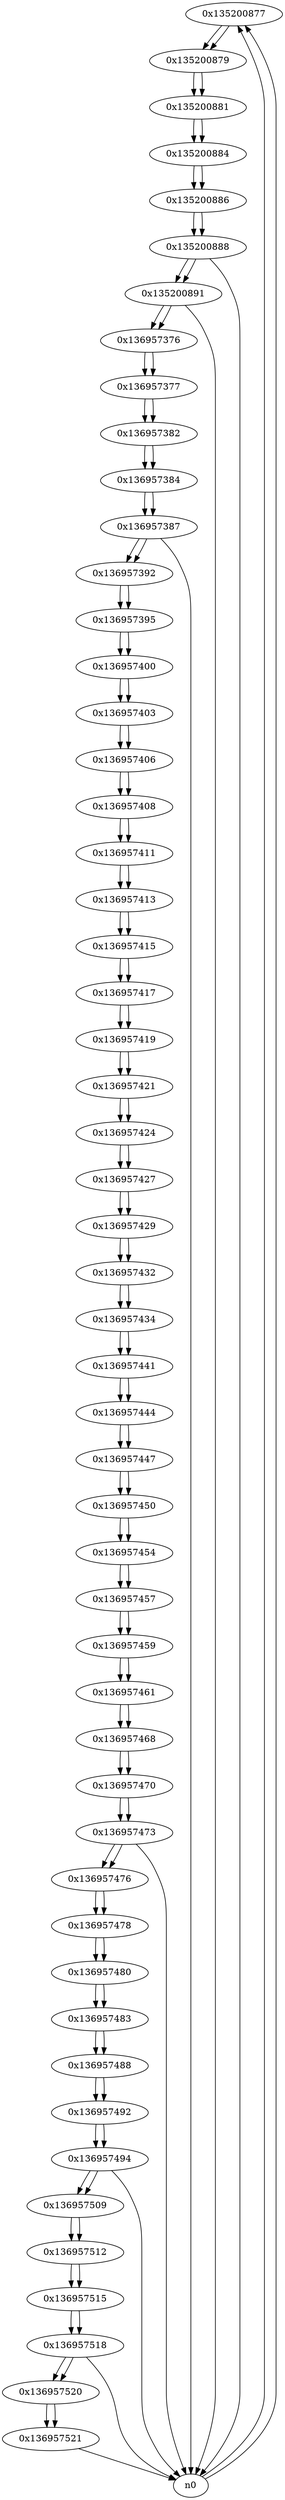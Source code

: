 digraph G{
/* nodes */
  n1 [label="0x135200877"]
  n2 [label="0x135200879"]
  n3 [label="0x135200881"]
  n4 [label="0x135200884"]
  n5 [label="0x135200886"]
  n6 [label="0x135200888"]
  n7 [label="0x135200891"]
  n8 [label="0x136957376"]
  n9 [label="0x136957377"]
  n10 [label="0x136957382"]
  n11 [label="0x136957384"]
  n12 [label="0x136957387"]
  n13 [label="0x136957392"]
  n14 [label="0x136957395"]
  n15 [label="0x136957400"]
  n16 [label="0x136957403"]
  n17 [label="0x136957406"]
  n18 [label="0x136957408"]
  n19 [label="0x136957411"]
  n20 [label="0x136957413"]
  n21 [label="0x136957415"]
  n22 [label="0x136957417"]
  n23 [label="0x136957419"]
  n24 [label="0x136957421"]
  n25 [label="0x136957424"]
  n26 [label="0x136957427"]
  n27 [label="0x136957429"]
  n28 [label="0x136957432"]
  n29 [label="0x136957434"]
  n30 [label="0x136957441"]
  n31 [label="0x136957444"]
  n32 [label="0x136957447"]
  n33 [label="0x136957450"]
  n34 [label="0x136957454"]
  n35 [label="0x136957457"]
  n36 [label="0x136957459"]
  n37 [label="0x136957461"]
  n38 [label="0x136957468"]
  n39 [label="0x136957470"]
  n40 [label="0x136957473"]
  n41 [label="0x136957476"]
  n42 [label="0x136957478"]
  n43 [label="0x136957480"]
  n44 [label="0x136957483"]
  n45 [label="0x136957488"]
  n46 [label="0x136957492"]
  n47 [label="0x136957494"]
  n48 [label="0x136957509"]
  n49 [label="0x136957512"]
  n50 [label="0x136957515"]
  n51 [label="0x136957518"]
  n52 [label="0x136957520"]
  n53 [label="0x136957521"]
/* edges */
n1 -> n2;
n0 -> n1;
n0 -> n1;
n2 -> n3;
n1 -> n2;
n3 -> n4;
n2 -> n3;
n4 -> n5;
n3 -> n4;
n5 -> n6;
n4 -> n5;
n6 -> n7;
n6 -> n0;
n5 -> n6;
n7 -> n0;
n7 -> n8;
n6 -> n7;
n8 -> n9;
n7 -> n8;
n9 -> n10;
n8 -> n9;
n10 -> n11;
n9 -> n10;
n11 -> n12;
n10 -> n11;
n12 -> n13;
n12 -> n0;
n11 -> n12;
n13 -> n14;
n12 -> n13;
n14 -> n15;
n13 -> n14;
n15 -> n16;
n14 -> n15;
n16 -> n17;
n15 -> n16;
n17 -> n18;
n16 -> n17;
n18 -> n19;
n17 -> n18;
n19 -> n20;
n18 -> n19;
n20 -> n21;
n19 -> n20;
n21 -> n22;
n20 -> n21;
n22 -> n23;
n21 -> n22;
n23 -> n24;
n22 -> n23;
n24 -> n25;
n23 -> n24;
n25 -> n26;
n24 -> n25;
n26 -> n27;
n25 -> n26;
n27 -> n28;
n26 -> n27;
n28 -> n29;
n27 -> n28;
n29 -> n30;
n28 -> n29;
n30 -> n31;
n29 -> n30;
n31 -> n32;
n30 -> n31;
n32 -> n33;
n31 -> n32;
n33 -> n34;
n32 -> n33;
n34 -> n35;
n33 -> n34;
n35 -> n36;
n34 -> n35;
n36 -> n37;
n35 -> n36;
n37 -> n38;
n36 -> n37;
n38 -> n39;
n37 -> n38;
n39 -> n40;
n38 -> n39;
n40 -> n41;
n40 -> n0;
n39 -> n40;
n41 -> n42;
n40 -> n41;
n42 -> n43;
n41 -> n42;
n43 -> n44;
n42 -> n43;
n44 -> n45;
n43 -> n44;
n45 -> n46;
n44 -> n45;
n46 -> n47;
n45 -> n46;
n47 -> n48;
n47 -> n0;
n46 -> n47;
n48 -> n49;
n47 -> n48;
n49 -> n50;
n48 -> n49;
n50 -> n51;
n49 -> n50;
n51 -> n52;
n51 -> n0;
n50 -> n51;
n52 -> n53;
n51 -> n52;
n53 -> n0;
n52 -> n53;
}
